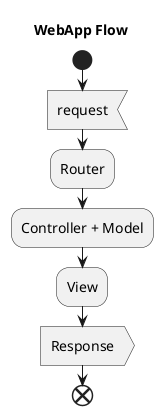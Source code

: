 @startuml
skinparam monochrome true
skinparam shadowing false
skinparam defaultFontName "Barlow Semi Condensed"
skinparam defaultFontSize 14

title WebApp Flow

start
:request<
:Router;
:Controller + Model;
:View;
:Response>
end

@enduml
